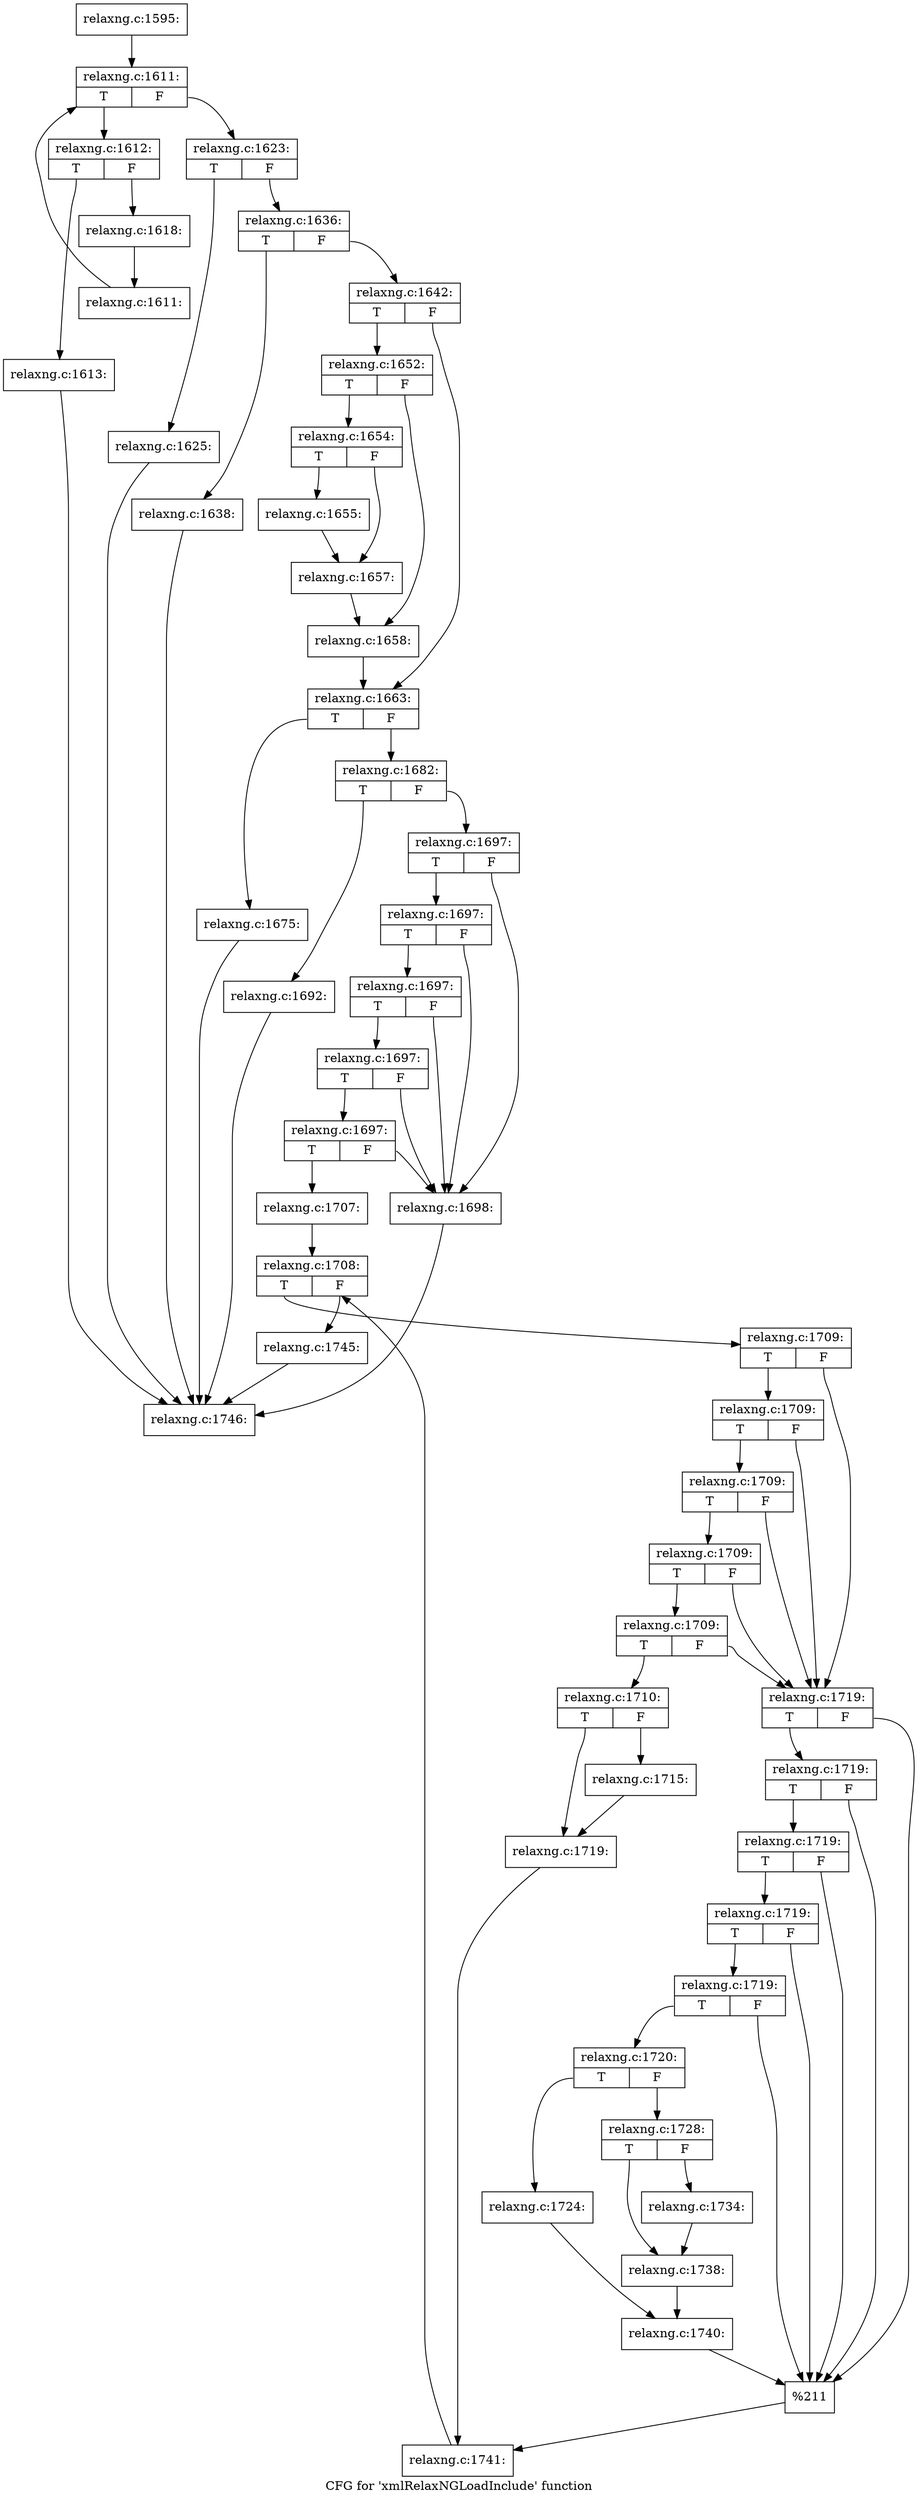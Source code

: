 digraph "CFG for 'xmlRelaxNGLoadInclude' function" {
	label="CFG for 'xmlRelaxNGLoadInclude' function";

	Node0x3bd6ff0 [shape=record,label="{relaxng.c:1595:}"];
	Node0x3bd6ff0 -> Node0x3be0b60;
	Node0x3be0b60 [shape=record,label="{relaxng.c:1611:|{<s0>T|<s1>F}}"];
	Node0x3be0b60:s0 -> Node0x3be0e40;
	Node0x3be0b60:s1 -> Node0x3be09c0;
	Node0x3be0e40 [shape=record,label="{relaxng.c:1612:|{<s0>T|<s1>F}}"];
	Node0x3be0e40:s0 -> Node0x3be1350;
	Node0x3be0e40:s1 -> Node0x3be13a0;
	Node0x3be1350 [shape=record,label="{relaxng.c:1613:}"];
	Node0x3be1350 -> Node0x3bdeae0;
	Node0x3be13a0 [shape=record,label="{relaxng.c:1618:}"];
	Node0x3be13a0 -> Node0x3be0db0;
	Node0x3be0db0 [shape=record,label="{relaxng.c:1611:}"];
	Node0x3be0db0 -> Node0x3be0b60;
	Node0x3be09c0 [shape=record,label="{relaxng.c:1623:|{<s0>T|<s1>F}}"];
	Node0x3be09c0:s0 -> Node0x3be2830;
	Node0x3be09c0:s1 -> Node0x3be2880;
	Node0x3be2830 [shape=record,label="{relaxng.c:1625:}"];
	Node0x3be2830 -> Node0x3bdeae0;
	Node0x3be2880 [shape=record,label="{relaxng.c:1636:|{<s0>T|<s1>F}}"];
	Node0x3be2880:s0 -> Node0x3be3420;
	Node0x3be2880:s1 -> Node0x3be3470;
	Node0x3be3420 [shape=record,label="{relaxng.c:1638:}"];
	Node0x3be3420 -> Node0x3bdeae0;
	Node0x3be3470 [shape=record,label="{relaxng.c:1642:|{<s0>T|<s1>F}}"];
	Node0x3be3470:s0 -> Node0x3be4cd0;
	Node0x3be3470:s1 -> Node0x3be4d20;
	Node0x3be4cd0 [shape=record,label="{relaxng.c:1652:|{<s0>T|<s1>F}}"];
	Node0x3be4cd0:s0 -> Node0x3be52b0;
	Node0x3be4cd0:s1 -> Node0x3be5300;
	Node0x3be52b0 [shape=record,label="{relaxng.c:1654:|{<s0>T|<s1>F}}"];
	Node0x3be52b0:s0 -> Node0x3be56c0;
	Node0x3be52b0:s1 -> Node0x3be5710;
	Node0x3be56c0 [shape=record,label="{relaxng.c:1655:}"];
	Node0x3be56c0 -> Node0x3be5710;
	Node0x3be5710 [shape=record,label="{relaxng.c:1657:}"];
	Node0x3be5710 -> Node0x3be5300;
	Node0x3be5300 [shape=record,label="{relaxng.c:1658:}"];
	Node0x3be5300 -> Node0x3be4d20;
	Node0x3be4d20 [shape=record,label="{relaxng.c:1663:|{<s0>T|<s1>F}}"];
	Node0x3be4d20:s0 -> Node0x3be6930;
	Node0x3be4d20:s1 -> Node0x3be6e30;
	Node0x3be6930 [shape=record,label="{relaxng.c:1675:}"];
	Node0x3be6930 -> Node0x3bdeae0;
	Node0x3be6e30 [shape=record,label="{relaxng.c:1682:|{<s0>T|<s1>F}}"];
	Node0x3be6e30:s0 -> Node0x3be7b40;
	Node0x3be6e30:s1 -> Node0x3be7b90;
	Node0x3be7b40 [shape=record,label="{relaxng.c:1692:}"];
	Node0x3be7b40 -> Node0x3bdeae0;
	Node0x3be7b90 [shape=record,label="{relaxng.c:1697:|{<s0>T|<s1>F}}"];
	Node0x3be7b90:s0 -> Node0x3be8450;
	Node0x3be7b90:s1 -> Node0x3be8290;
	Node0x3be8450 [shape=record,label="{relaxng.c:1697:|{<s0>T|<s1>F}}"];
	Node0x3be8450:s0 -> Node0x3be8400;
	Node0x3be8450:s1 -> Node0x3be8290;
	Node0x3be8400 [shape=record,label="{relaxng.c:1697:|{<s0>T|<s1>F}}"];
	Node0x3be8400:s0 -> Node0x3be83b0;
	Node0x3be8400:s1 -> Node0x3be8290;
	Node0x3be83b0 [shape=record,label="{relaxng.c:1697:|{<s0>T|<s1>F}}"];
	Node0x3be83b0:s0 -> Node0x3be8330;
	Node0x3be83b0:s1 -> Node0x3be8290;
	Node0x3be8330 [shape=record,label="{relaxng.c:1697:|{<s0>T|<s1>F}}"];
	Node0x3be8330:s0 -> Node0x3be82e0;
	Node0x3be8330:s1 -> Node0x3be8290;
	Node0x3be8290 [shape=record,label="{relaxng.c:1698:}"];
	Node0x3be8290 -> Node0x3bdeae0;
	Node0x3be82e0 [shape=record,label="{relaxng.c:1707:}"];
	Node0x3be82e0 -> Node0x3be9d40;
	Node0x3be9d40 [shape=record,label="{relaxng.c:1708:|{<s0>T|<s1>F}}"];
	Node0x3be9d40:s0 -> Node0x3bea0f0;
	Node0x3be9d40:s1 -> Node0x3be9f20;
	Node0x3bea0f0 [shape=record,label="{relaxng.c:1709:|{<s0>T|<s1>F}}"];
	Node0x3bea0f0:s0 -> Node0x3bea440;
	Node0x3bea0f0:s1 -> Node0x3bea2d0;
	Node0x3bea440 [shape=record,label="{relaxng.c:1709:|{<s0>T|<s1>F}}"];
	Node0x3bea440:s0 -> Node0x3bea3f0;
	Node0x3bea440:s1 -> Node0x3bea2d0;
	Node0x3bea3f0 [shape=record,label="{relaxng.c:1709:|{<s0>T|<s1>F}}"];
	Node0x3bea3f0:s0 -> Node0x3bea3a0;
	Node0x3bea3f0:s1 -> Node0x3bea2d0;
	Node0x3bea3a0 [shape=record,label="{relaxng.c:1709:|{<s0>T|<s1>F}}"];
	Node0x3bea3a0:s0 -> Node0x3bea320;
	Node0x3bea3a0:s1 -> Node0x3bea2d0;
	Node0x3bea320 [shape=record,label="{relaxng.c:1709:|{<s0>T|<s1>F}}"];
	Node0x3bea320:s0 -> Node0x3bea230;
	Node0x3bea320:s1 -> Node0x3bea2d0;
	Node0x3bea230 [shape=record,label="{relaxng.c:1710:|{<s0>T|<s1>F}}"];
	Node0x3bea230:s0 -> Node0x3bebbf0;
	Node0x3bea230:s1 -> Node0x3be7740;
	Node0x3be7740 [shape=record,label="{relaxng.c:1715:}"];
	Node0x3be7740 -> Node0x3bebbf0;
	Node0x3bebbf0 [shape=record,label="{relaxng.c:1719:}"];
	Node0x3bebbf0 -> Node0x3bea280;
	Node0x3bea2d0 [shape=record,label="{relaxng.c:1719:|{<s0>T|<s1>F}}"];
	Node0x3bea2d0:s0 -> Node0x3becaa0;
	Node0x3bea2d0:s1 -> Node0x3bec930;
	Node0x3becaa0 [shape=record,label="{relaxng.c:1719:|{<s0>T|<s1>F}}"];
	Node0x3becaa0:s0 -> Node0x3beca50;
	Node0x3becaa0:s1 -> Node0x3bec930;
	Node0x3beca50 [shape=record,label="{relaxng.c:1719:|{<s0>T|<s1>F}}"];
	Node0x3beca50:s0 -> Node0x3beca00;
	Node0x3beca50:s1 -> Node0x3bec930;
	Node0x3beca00 [shape=record,label="{relaxng.c:1719:|{<s0>T|<s1>F}}"];
	Node0x3beca00:s0 -> Node0x3bec980;
	Node0x3beca00:s1 -> Node0x3bec930;
	Node0x3bec980 [shape=record,label="{relaxng.c:1719:|{<s0>T|<s1>F}}"];
	Node0x3bec980:s0 -> Node0x3bebf20;
	Node0x3bec980:s1 -> Node0x3bec930;
	Node0x3bebf20 [shape=record,label="{relaxng.c:1720:|{<s0>T|<s1>F}}"];
	Node0x3bebf20:s0 -> Node0x3bedec0;
	Node0x3bebf20:s1 -> Node0x3bedf60;
	Node0x3bedec0 [shape=record,label="{relaxng.c:1724:}"];
	Node0x3bedec0 -> Node0x3bedf10;
	Node0x3bedf60 [shape=record,label="{relaxng.c:1728:|{<s0>T|<s1>F}}"];
	Node0x3bedf60:s0 -> Node0x3b44ed0;
	Node0x3bedf60:s1 -> Node0x3b44e80;
	Node0x3b44e80 [shape=record,label="{relaxng.c:1734:}"];
	Node0x3b44e80 -> Node0x3b44ed0;
	Node0x3b44ed0 [shape=record,label="{relaxng.c:1738:}"];
	Node0x3b44ed0 -> Node0x3bedf10;
	Node0x3bedf10 [shape=record,label="{relaxng.c:1740:}"];
	Node0x3bedf10 -> Node0x3bec930;
	Node0x3bec930 [shape=record,label="{%211}"];
	Node0x3bec930 -> Node0x3bea280;
	Node0x3bea280 [shape=record,label="{relaxng.c:1741:}"];
	Node0x3bea280 -> Node0x3be9d40;
	Node0x3be9f20 [shape=record,label="{relaxng.c:1745:}"];
	Node0x3be9f20 -> Node0x3bdeae0;
	Node0x3bdeae0 [shape=record,label="{relaxng.c:1746:}"];
}
